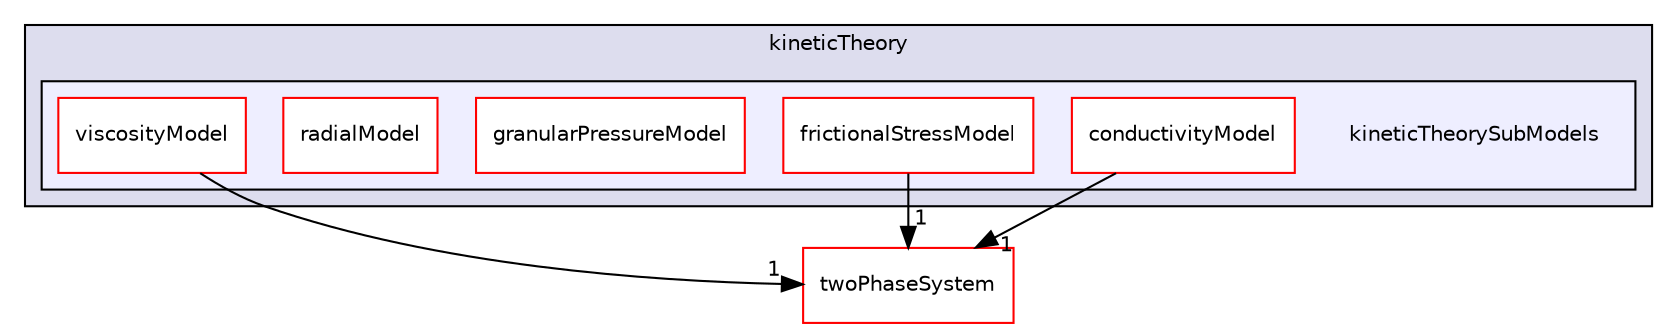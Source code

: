 digraph "kineticTheorySubModels" {
  bgcolor=transparent;
  compound=true
  node [ fontsize="10", fontname="Helvetica"];
  edge [ labelfontsize="10", labelfontname="Helvetica"];
  subgraph clusterdir_6d070473d805f9b4291e8453a1e3cba0 {
    graph [ bgcolor="#ddddee", pencolor="black", label="kineticTheory" fontname="Helvetica", fontsize="10", URL="dir_6d070473d805f9b4291e8453a1e3cba0.html"]
  subgraph clusterdir_f981a973cbcfb4102e151acd659ce85e {
    graph [ bgcolor="#eeeeff", pencolor="black", label="" URL="dir_f981a973cbcfb4102e151acd659ce85e.html"];
    dir_f981a973cbcfb4102e151acd659ce85e [shape=plaintext label="kineticTheorySubModels"];
    dir_b29886e84509c533598e159119498b2a [shape=box label="conductivityModel" color="red" fillcolor="white" style="filled" URL="dir_b29886e84509c533598e159119498b2a.html"];
    dir_845eec589f000c137fd9cd6b6cc2b279 [shape=box label="frictionalStressModel" color="red" fillcolor="white" style="filled" URL="dir_845eec589f000c137fd9cd6b6cc2b279.html"];
    dir_8d6de2f9512d11840e8f7dc92e82c717 [shape=box label="granularPressureModel" color="red" fillcolor="white" style="filled" URL="dir_8d6de2f9512d11840e8f7dc92e82c717.html"];
    dir_62625fb820f229017af019d81d3ce408 [shape=box label="radialModel" color="red" fillcolor="white" style="filled" URL="dir_62625fb820f229017af019d81d3ce408.html"];
    dir_9ef38f77c7c11a6b98f44c8c84adf179 [shape=box label="viscosityModel" color="red" fillcolor="white" style="filled" URL="dir_9ef38f77c7c11a6b98f44c8c84adf179.html"];
  }
  }
  dir_c8dd8d838525102dfd397a50c2714810 [shape=box label="twoPhaseSystem" color="red" URL="dir_c8dd8d838525102dfd397a50c2714810.html"];
  dir_b29886e84509c533598e159119498b2a->dir_c8dd8d838525102dfd397a50c2714810 [headlabel="1", labeldistance=1.5 headhref="dir_000060_000038.html"];
  dir_9ef38f77c7c11a6b98f44c8c84adf179->dir_c8dd8d838525102dfd397a50c2714810 [headlabel="1", labeldistance=1.5 headhref="dir_000121_000038.html"];
  dir_845eec589f000c137fd9cd6b6cc2b279->dir_c8dd8d838525102dfd397a50c2714810 [headlabel="1", labeldistance=1.5 headhref="dir_000109_000038.html"];
}
